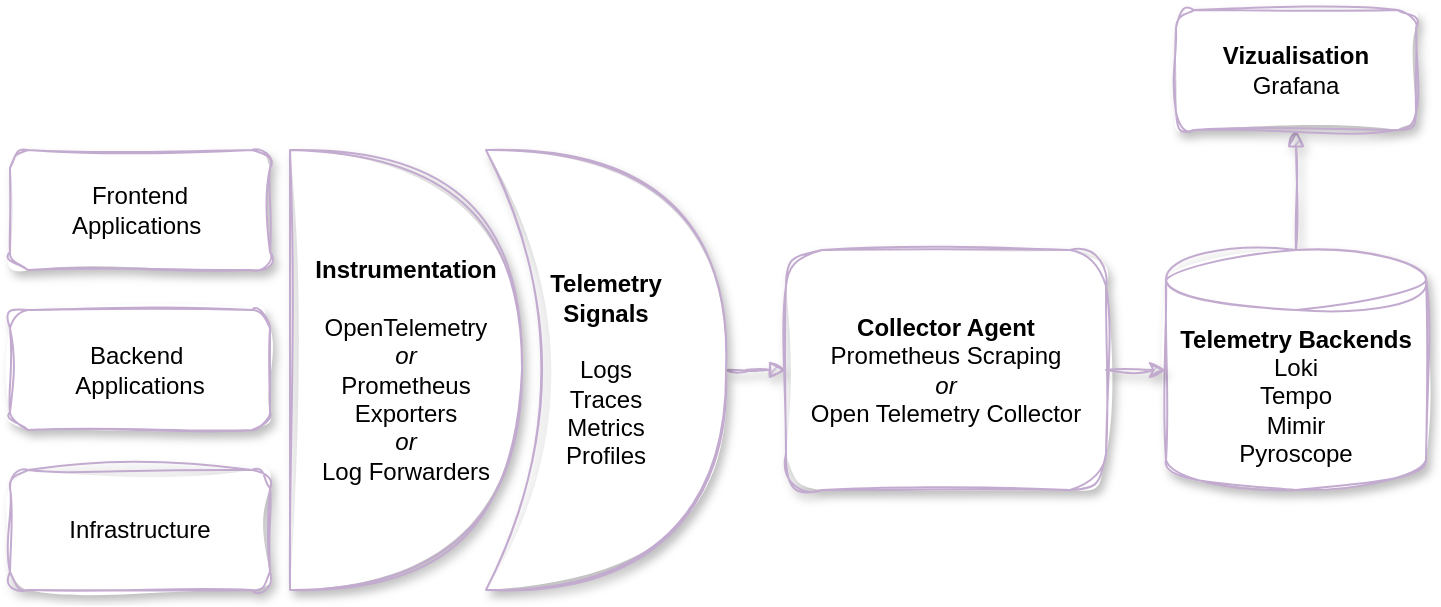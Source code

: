 <mxfile version="26.0.3">
  <diagram name="Page-1" id="6Us45bZ7BgL1ditrrXL7">
    <mxGraphModel dx="972" dy="580" grid="1" gridSize="10" guides="1" tooltips="1" connect="1" arrows="1" fold="1" page="1" pageScale="1" pageWidth="827" pageHeight="1169" math="0" shadow="0">
      <root>
        <mxCell id="0" />
        <mxCell id="1" parent="0" />
        <mxCell id="fmnLKLAL4xbRukRoTZjl-3" value="Backend&amp;nbsp;&lt;div&gt;Applications&lt;/div&gt;" style="rounded=1;whiteSpace=wrap;html=1;sketch=1;curveFitting=1;jiggle=2;glass=0;shadow=1;align=center;verticalAlign=middle;fontFamily=Helvetica;fontSize=12;strokeColor=#C3ABD0;" vertex="1" parent="1">
          <mxGeometry x="42" y="360" width="130" height="60" as="geometry" />
        </mxCell>
        <mxCell id="fmnLKLAL4xbRukRoTZjl-4" value="Infrastructure" style="rounded=1;whiteSpace=wrap;html=1;sketch=1;curveFitting=1;jiggle=2;glass=0;shadow=1;align=center;verticalAlign=middle;fontFamily=Helvetica;fontSize=12;strokeColor=#C3ABD0;" vertex="1" parent="1">
          <mxGeometry x="42" y="440" width="130" height="60" as="geometry" />
        </mxCell>
        <mxCell id="fmnLKLAL4xbRukRoTZjl-5" value="Frontend&lt;div&gt;Applications&amp;nbsp;&lt;/div&gt;" style="rounded=1;whiteSpace=wrap;html=1;sketch=1;curveFitting=1;jiggle=2;glass=0;shadow=1;strokeColor=#C3ABD0;" vertex="1" parent="1">
          <mxGeometry x="42" y="280" width="130" height="60" as="geometry" />
        </mxCell>
        <mxCell id="fmnLKLAL4xbRukRoTZjl-11" value="&lt;div&gt;&lt;span style=&quot;background-color: transparent; color: light-dark(rgb(0, 0, 0), rgb(255, 255, 255));&quot;&gt;&lt;b&gt;Instrumentation&lt;/b&gt;&lt;/span&gt;&lt;/div&gt;&lt;div&gt;&lt;span style=&quot;color: rgba(0, 0, 0, 0); font-family: monospace; font-size: 0px; text-align: start; text-wrap-mode: nowrap; background-color: transparent;&quot;&gt;%3CmxGraphModel%3E%3Croot%3E%3CmxCell%20id%3D%220%22%2F%3E%3CmxCell%20id%3D%221%22%20parent%3D%220%22%2F%3E%3CmxCell%20id%3D%222%22%20value%3D%22Item%203%22%20style%3D%22text%3BstrokeColor%3Dnone%3BfillColor%3Dnone%3Balign%3Dleft%3BverticalAlign%3Dmiddle%3BspacingLeft%3D4%3BspacingRight%3D4%3Boverflow%3Dhidden%3Bpoints%3D%5B%5B0%2C0.5%5D%2C%5B1%2C0.5%5D%5D%3BportConstraint%3Deastwest%3Brotatable%3D0%3BwhiteSpace%3Dwrap%3Bhtml%3D1%3BfontFamily%3DHelvetica%3BfontSize%3D12%3BfontColor%3Ddefault%3B%22%20vertex%3D%221%22%20parent%3D%221%22%3E%3CmxGeometry%20x%3D%22540%22%20y%3D%22270%22%20width%3D%22140%22%20height%3D%2230%22%20as%3D%22geometry%22%2F%3E%3C%2FmxCell%3E%3C%2Froot%3E%3C%2FmxGraphModel%3E&lt;/span&gt;&lt;/div&gt;&lt;div&gt;&lt;span style=&quot;background-color: transparent; color: light-dark(rgb(0, 0, 0), rgb(255, 255, 255));&quot;&gt;OpenTelemetry&lt;/span&gt;&lt;/div&gt;&lt;div&gt;&lt;div&gt;&lt;span style=&quot;background-color: transparent; color: light-dark(rgb(0, 0, 0), rgb(255, 255, 255));&quot;&gt;&lt;i&gt;or&lt;/i&gt;&lt;/span&gt;&lt;/div&gt;&lt;/div&gt;&lt;div&gt;&lt;span style=&quot;background-color: transparent; color: light-dark(rgb(0, 0, 0), rgb(255, 255, 255));&quot;&gt;Prometheus&lt;/span&gt;&lt;/div&gt;&lt;div&gt;&lt;div&gt;Exporters&lt;/div&gt;&lt;/div&gt;&lt;div&gt;&lt;i&gt;or&lt;/i&gt;&lt;/div&gt;&lt;div&gt;Log Forwarders&lt;/div&gt;" style="shape=or;whiteSpace=wrap;html=1;rounded=1;shadow=1;glass=0;sketch=1;jiggle=2;curveFitting=1;align=center;verticalAlign=middle;fontFamily=Helvetica;fontSize=12;strokeColor=#C3ABD0;" vertex="1" parent="1">
          <mxGeometry x="182" y="280" width="116" height="220" as="geometry" />
        </mxCell>
        <mxCell id="fmnLKLAL4xbRukRoTZjl-17" value="" style="edgeStyle=orthogonalEdgeStyle;rounded=0;orthogonalLoop=1;jettySize=auto;html=1;fontFamily=Helvetica;fontSize=12;fontColor=default;endArrow=block;endFill=1;sketch=1;curveFitting=1;jiggle=2;shadow=1;flowAnimation=0;strokeColor=#C3ABD0;" edge="1" parent="1" source="fmnLKLAL4xbRukRoTZjl-27" target="fmnLKLAL4xbRukRoTZjl-16">
          <mxGeometry relative="1" as="geometry">
            <mxPoint x="430" y="390" as="sourcePoint" />
          </mxGeometry>
        </mxCell>
        <mxCell id="fmnLKLAL4xbRukRoTZjl-16" value="&lt;b&gt;Collector Agent&lt;/b&gt;&lt;div&gt;Prometheus Scraping&lt;/div&gt;&lt;div&gt;&lt;i&gt;or&lt;/i&gt;&lt;/div&gt;&lt;div&gt;Open Telemetry Collector&lt;/div&gt;" style="rounded=1;whiteSpace=wrap;html=1;shadow=1;glass=0;sketch=1;jiggle=2;curveFitting=1;align=center;verticalAlign=middle;fontFamily=Helvetica;fontSize=12;strokeColor=#C3ABD0;" vertex="1" parent="1">
          <mxGeometry x="430" y="330" width="160" height="120" as="geometry" />
        </mxCell>
        <mxCell id="fmnLKLAL4xbRukRoTZjl-31" value="" style="edgeStyle=orthogonalEdgeStyle;shape=connector;rounded=0;sketch=1;jiggle=2;curveFitting=1;orthogonalLoop=1;jettySize=auto;html=1;shadow=1;align=center;verticalAlign=middle;fontFamily=Helvetica;fontSize=12;fontColor=default;labelBackgroundColor=default;endArrow=block;endFill=1;flowAnimation=0;strokeColor=#C3ABD0;" edge="1" parent="1" source="fmnLKLAL4xbRukRoTZjl-19" target="fmnLKLAL4xbRukRoTZjl-25">
          <mxGeometry relative="1" as="geometry" />
        </mxCell>
        <mxCell id="fmnLKLAL4xbRukRoTZjl-19" value="&lt;div&gt;&lt;b&gt;Telemetry Backends&lt;/b&gt;&lt;/div&gt;Loki&lt;div&gt;Tempo&lt;/div&gt;&lt;div&gt;Mimir&lt;/div&gt;&lt;div&gt;Pyroscope&lt;/div&gt;" style="shape=cylinder3;whiteSpace=wrap;html=1;boundedLbl=1;backgroundOutline=1;size=15;rounded=1;shadow=1;glass=0;sketch=1;jiggle=2;curveFitting=1;align=center;verticalAlign=middle;fontFamily=Helvetica;fontSize=12;strokeColor=#C3ABD0;" vertex="1" parent="1">
          <mxGeometry x="620" y="330" width="130" height="120" as="geometry" />
        </mxCell>
        <mxCell id="fmnLKLAL4xbRukRoTZjl-25" value="&lt;b&gt;Vizualisation&lt;/b&gt;&lt;div&gt;Grafana&lt;/div&gt;" style="rounded=1;whiteSpace=wrap;html=1;shadow=1;glass=0;sketch=1;jiggle=2;curveFitting=1;align=center;verticalAlign=middle;fontFamily=Helvetica;fontSize=12;strokeColor=#C3ABD0;" vertex="1" parent="1">
          <mxGeometry x="625" y="210" width="120" height="60" as="geometry" />
        </mxCell>
        <mxCell id="fmnLKLAL4xbRukRoTZjl-27" value="&lt;div&gt;&lt;b&gt;Telemetry&lt;/b&gt;&lt;/div&gt;&lt;div&gt;&lt;b&gt;Signals&lt;/b&gt;&lt;/div&gt;&lt;div&gt;&lt;br&gt;&lt;/div&gt;Logs&lt;div&gt;Traces&lt;/div&gt;&lt;div&gt;Metrics&lt;/div&gt;&lt;div&gt;Profiles&lt;/div&gt;" style="shape=xor;whiteSpace=wrap;html=1;rounded=1;shadow=1;glass=0;sketch=1;jiggle=2;curveFitting=1;align=center;verticalAlign=middle;fontFamily=Helvetica;fontSize=12;strokeColor=#C3ABD0;" vertex="1" parent="1">
          <mxGeometry x="280" y="280" width="120" height="220" as="geometry" />
        </mxCell>
        <mxCell id="fmnLKLAL4xbRukRoTZjl-30" value="" style="endArrow=classic;html=1;rounded=0;shadow=1;sketch=1;jiggle=2;curveFitting=1;align=center;verticalAlign=middle;fontFamily=Helvetica;fontSize=12;fontColor=default;labelBackgroundColor=default;edgeStyle=orthogonalEdgeStyle;flowAnimation=0;strokeColor=#C3ABD0;" edge="1" parent="1" source="fmnLKLAL4xbRukRoTZjl-16" target="fmnLKLAL4xbRukRoTZjl-19">
          <mxGeometry width="50" height="50" relative="1" as="geometry">
            <mxPoint x="330" y="420" as="sourcePoint" />
            <mxPoint x="380" y="370" as="targetPoint" />
          </mxGeometry>
        </mxCell>
      </root>
    </mxGraphModel>
  </diagram>
</mxfile>
